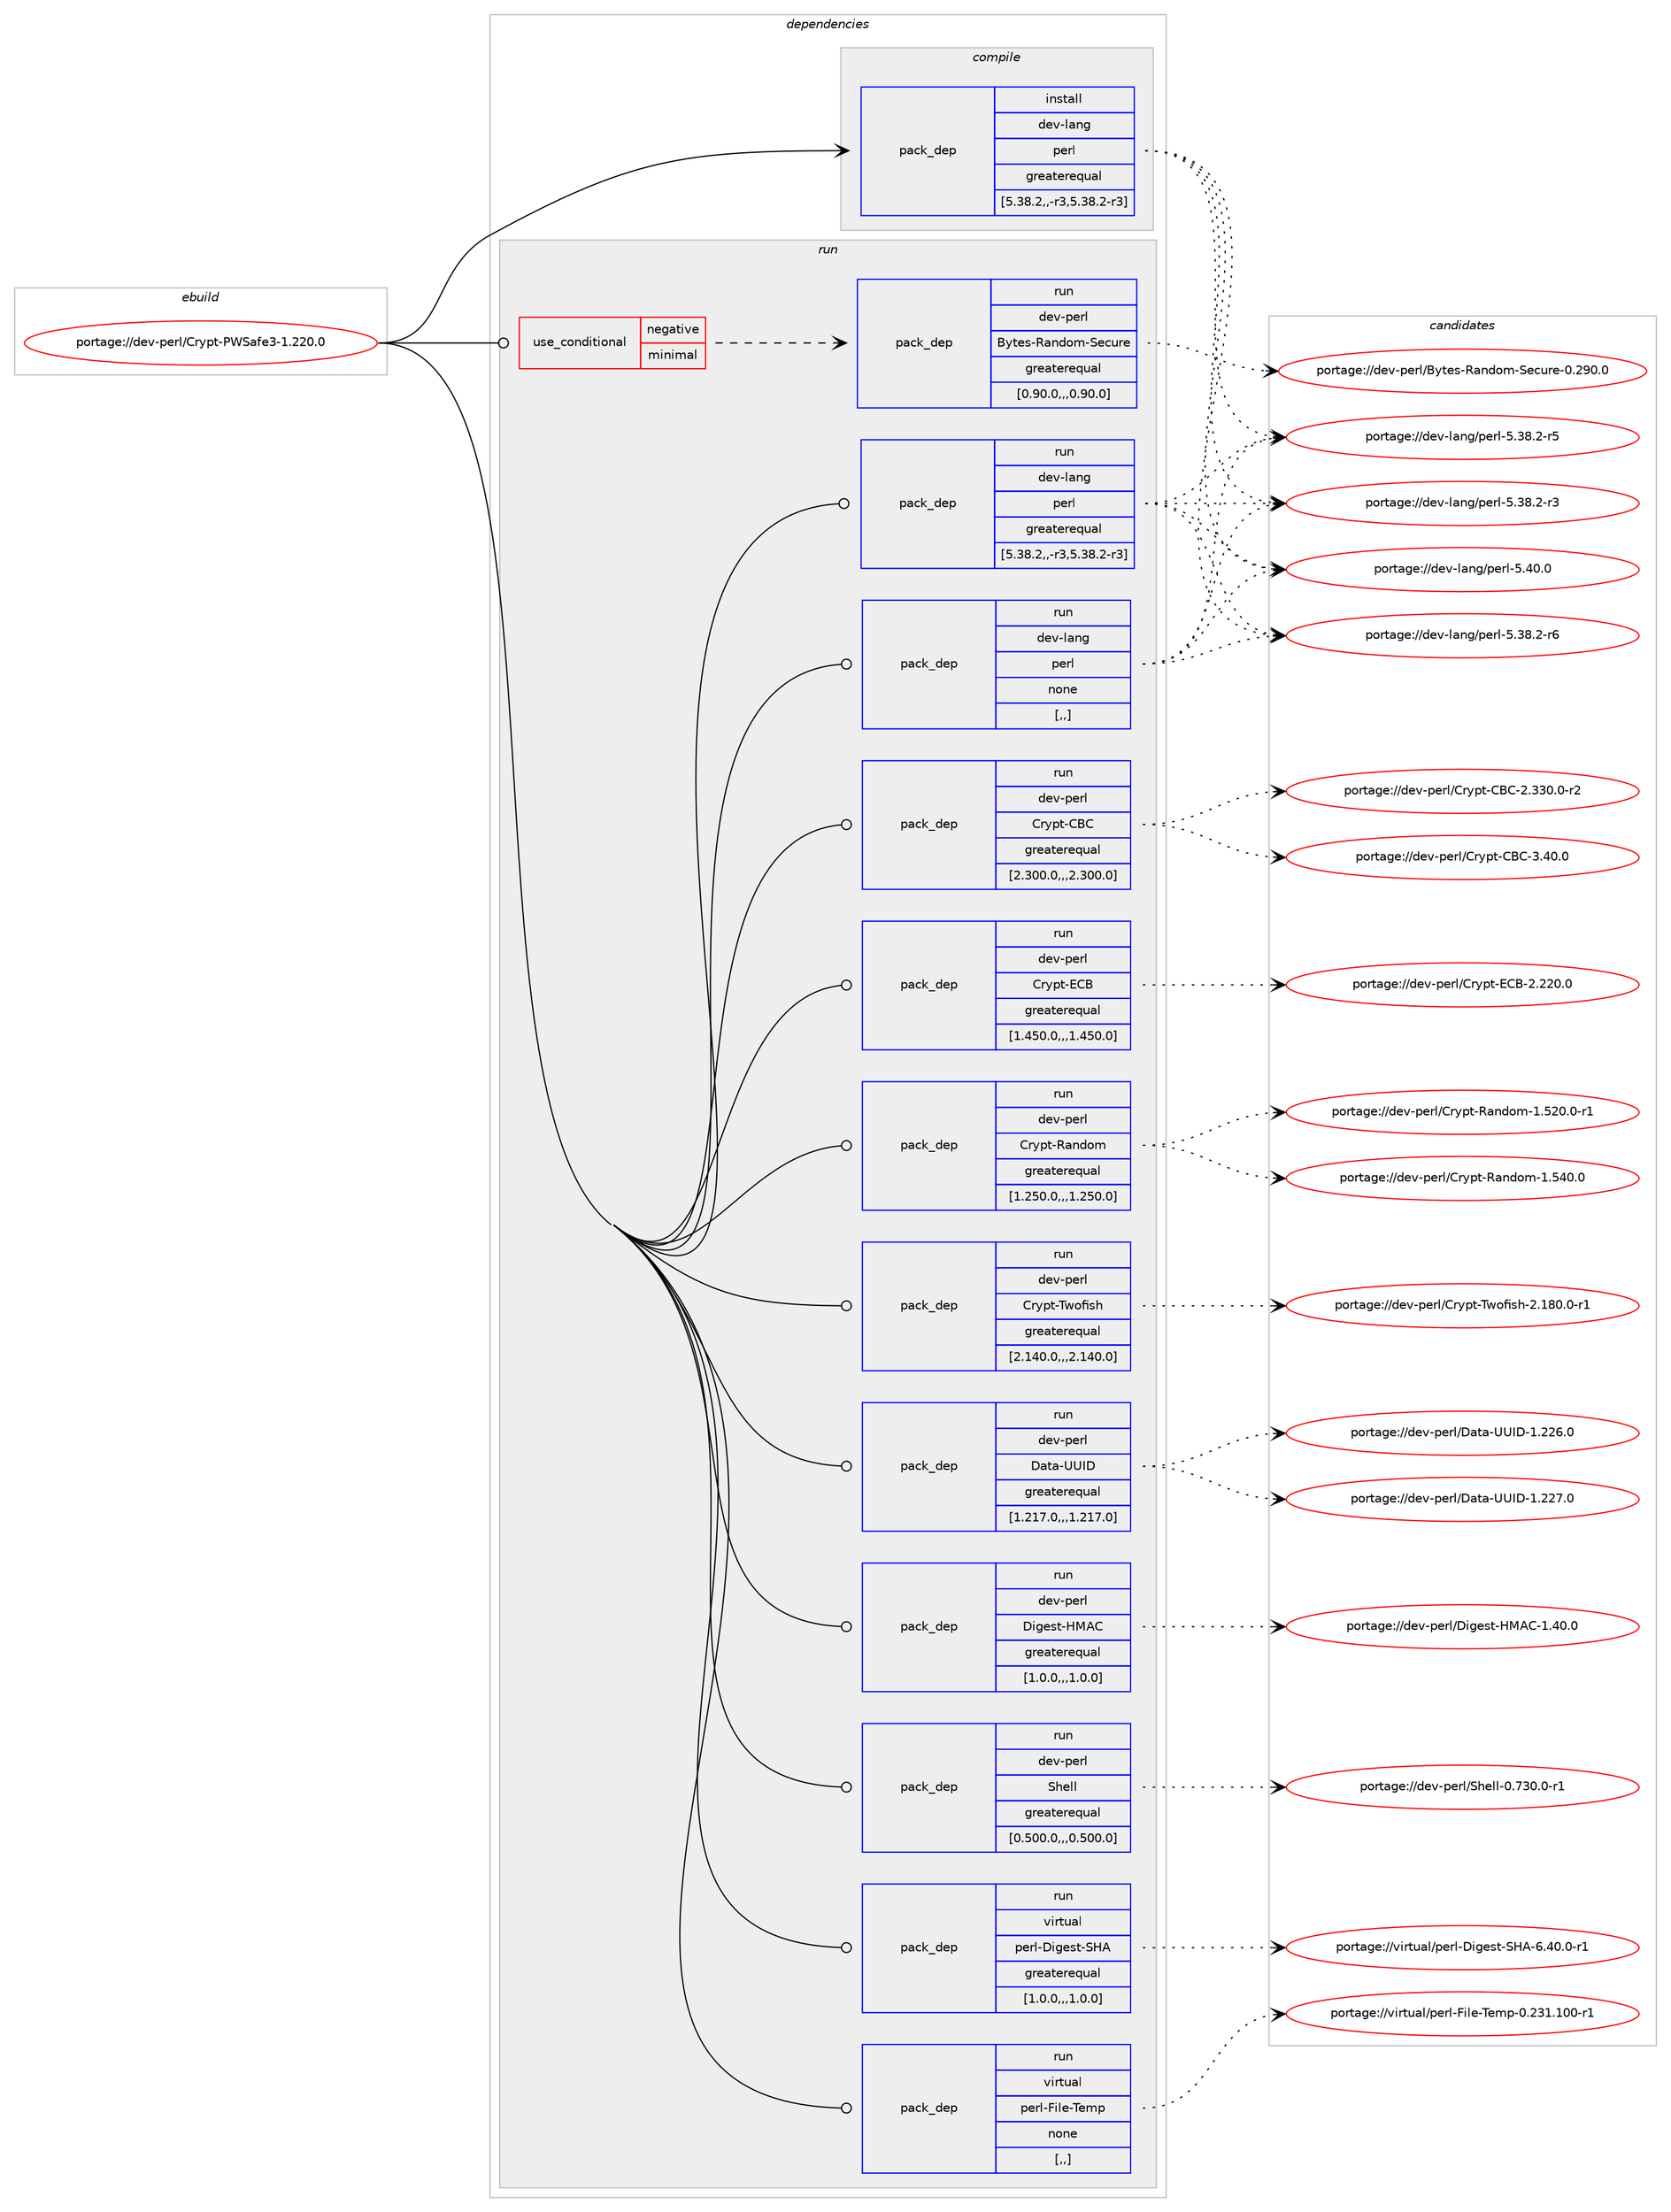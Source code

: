 digraph prolog {

# *************
# Graph options
# *************

newrank=true;
concentrate=true;
compound=true;
graph [rankdir=LR,fontname=Helvetica,fontsize=10,ranksep=1.5];#, ranksep=2.5, nodesep=0.2];
edge  [arrowhead=vee];
node  [fontname=Helvetica,fontsize=10];

# **********
# The ebuild
# **********

subgraph cluster_leftcol {
color=gray;
label=<<i>ebuild</i>>;
id [label="portage://dev-perl/Crypt-PWSafe3-1.220.0", color=red, width=4, href="../dev-perl/Crypt-PWSafe3-1.220.0.svg"];
}

# ****************
# The dependencies
# ****************

subgraph cluster_midcol {
color=gray;
label=<<i>dependencies</i>>;
subgraph cluster_compile {
fillcolor="#eeeeee";
style=filled;
label=<<i>compile</i>>;
subgraph pack96508 {
dependency127479 [label=<<TABLE BORDER="0" CELLBORDER="1" CELLSPACING="0" CELLPADDING="4" WIDTH="220"><TR><TD ROWSPAN="6" CELLPADDING="30">pack_dep</TD></TR><TR><TD WIDTH="110">install</TD></TR><TR><TD>dev-lang</TD></TR><TR><TD>perl</TD></TR><TR><TD>greaterequal</TD></TR><TR><TD>[5.38.2,,-r3,5.38.2-r3]</TD></TR></TABLE>>, shape=none, color=blue];
}
id:e -> dependency127479:w [weight=20,style="solid",arrowhead="vee"];
}
subgraph cluster_compileandrun {
fillcolor="#eeeeee";
style=filled;
label=<<i>compile and run</i>>;
}
subgraph cluster_run {
fillcolor="#eeeeee";
style=filled;
label=<<i>run</i>>;
subgraph cond29767 {
dependency127480 [label=<<TABLE BORDER="0" CELLBORDER="1" CELLSPACING="0" CELLPADDING="4"><TR><TD ROWSPAN="3" CELLPADDING="10">use_conditional</TD></TR><TR><TD>negative</TD></TR><TR><TD>minimal</TD></TR></TABLE>>, shape=none, color=red];
subgraph pack96509 {
dependency127481 [label=<<TABLE BORDER="0" CELLBORDER="1" CELLSPACING="0" CELLPADDING="4" WIDTH="220"><TR><TD ROWSPAN="6" CELLPADDING="30">pack_dep</TD></TR><TR><TD WIDTH="110">run</TD></TR><TR><TD>dev-perl</TD></TR><TR><TD>Bytes-Random-Secure</TD></TR><TR><TD>greaterequal</TD></TR><TR><TD>[0.90.0,,,0.90.0]</TD></TR></TABLE>>, shape=none, color=blue];
}
dependency127480:e -> dependency127481:w [weight=20,style="dashed",arrowhead="vee"];
}
id:e -> dependency127480:w [weight=20,style="solid",arrowhead="odot"];
subgraph pack96510 {
dependency127482 [label=<<TABLE BORDER="0" CELLBORDER="1" CELLSPACING="0" CELLPADDING="4" WIDTH="220"><TR><TD ROWSPAN="6" CELLPADDING="30">pack_dep</TD></TR><TR><TD WIDTH="110">run</TD></TR><TR><TD>dev-lang</TD></TR><TR><TD>perl</TD></TR><TR><TD>greaterequal</TD></TR><TR><TD>[5.38.2,,-r3,5.38.2-r3]</TD></TR></TABLE>>, shape=none, color=blue];
}
id:e -> dependency127482:w [weight=20,style="solid",arrowhead="odot"];
subgraph pack96511 {
dependency127483 [label=<<TABLE BORDER="0" CELLBORDER="1" CELLSPACING="0" CELLPADDING="4" WIDTH="220"><TR><TD ROWSPAN="6" CELLPADDING="30">pack_dep</TD></TR><TR><TD WIDTH="110">run</TD></TR><TR><TD>dev-lang</TD></TR><TR><TD>perl</TD></TR><TR><TD>none</TD></TR><TR><TD>[,,]</TD></TR></TABLE>>, shape=none, color=blue];
}
id:e -> dependency127483:w [weight=20,style="solid",arrowhead="odot"];
subgraph pack96512 {
dependency127484 [label=<<TABLE BORDER="0" CELLBORDER="1" CELLSPACING="0" CELLPADDING="4" WIDTH="220"><TR><TD ROWSPAN="6" CELLPADDING="30">pack_dep</TD></TR><TR><TD WIDTH="110">run</TD></TR><TR><TD>dev-perl</TD></TR><TR><TD>Crypt-CBC</TD></TR><TR><TD>greaterequal</TD></TR><TR><TD>[2.300.0,,,2.300.0]</TD></TR></TABLE>>, shape=none, color=blue];
}
id:e -> dependency127484:w [weight=20,style="solid",arrowhead="odot"];
subgraph pack96513 {
dependency127485 [label=<<TABLE BORDER="0" CELLBORDER="1" CELLSPACING="0" CELLPADDING="4" WIDTH="220"><TR><TD ROWSPAN="6" CELLPADDING="30">pack_dep</TD></TR><TR><TD WIDTH="110">run</TD></TR><TR><TD>dev-perl</TD></TR><TR><TD>Crypt-ECB</TD></TR><TR><TD>greaterequal</TD></TR><TR><TD>[1.450.0,,,1.450.0]</TD></TR></TABLE>>, shape=none, color=blue];
}
id:e -> dependency127485:w [weight=20,style="solid",arrowhead="odot"];
subgraph pack96514 {
dependency127486 [label=<<TABLE BORDER="0" CELLBORDER="1" CELLSPACING="0" CELLPADDING="4" WIDTH="220"><TR><TD ROWSPAN="6" CELLPADDING="30">pack_dep</TD></TR><TR><TD WIDTH="110">run</TD></TR><TR><TD>dev-perl</TD></TR><TR><TD>Crypt-Random</TD></TR><TR><TD>greaterequal</TD></TR><TR><TD>[1.250.0,,,1.250.0]</TD></TR></TABLE>>, shape=none, color=blue];
}
id:e -> dependency127486:w [weight=20,style="solid",arrowhead="odot"];
subgraph pack96515 {
dependency127487 [label=<<TABLE BORDER="0" CELLBORDER="1" CELLSPACING="0" CELLPADDING="4" WIDTH="220"><TR><TD ROWSPAN="6" CELLPADDING="30">pack_dep</TD></TR><TR><TD WIDTH="110">run</TD></TR><TR><TD>dev-perl</TD></TR><TR><TD>Crypt-Twofish</TD></TR><TR><TD>greaterequal</TD></TR><TR><TD>[2.140.0,,,2.140.0]</TD></TR></TABLE>>, shape=none, color=blue];
}
id:e -> dependency127487:w [weight=20,style="solid",arrowhead="odot"];
subgraph pack96516 {
dependency127488 [label=<<TABLE BORDER="0" CELLBORDER="1" CELLSPACING="0" CELLPADDING="4" WIDTH="220"><TR><TD ROWSPAN="6" CELLPADDING="30">pack_dep</TD></TR><TR><TD WIDTH="110">run</TD></TR><TR><TD>dev-perl</TD></TR><TR><TD>Data-UUID</TD></TR><TR><TD>greaterequal</TD></TR><TR><TD>[1.217.0,,,1.217.0]</TD></TR></TABLE>>, shape=none, color=blue];
}
id:e -> dependency127488:w [weight=20,style="solid",arrowhead="odot"];
subgraph pack96517 {
dependency127489 [label=<<TABLE BORDER="0" CELLBORDER="1" CELLSPACING="0" CELLPADDING="4" WIDTH="220"><TR><TD ROWSPAN="6" CELLPADDING="30">pack_dep</TD></TR><TR><TD WIDTH="110">run</TD></TR><TR><TD>dev-perl</TD></TR><TR><TD>Digest-HMAC</TD></TR><TR><TD>greaterequal</TD></TR><TR><TD>[1.0.0,,,1.0.0]</TD></TR></TABLE>>, shape=none, color=blue];
}
id:e -> dependency127489:w [weight=20,style="solid",arrowhead="odot"];
subgraph pack96518 {
dependency127490 [label=<<TABLE BORDER="0" CELLBORDER="1" CELLSPACING="0" CELLPADDING="4" WIDTH="220"><TR><TD ROWSPAN="6" CELLPADDING="30">pack_dep</TD></TR><TR><TD WIDTH="110">run</TD></TR><TR><TD>dev-perl</TD></TR><TR><TD>Shell</TD></TR><TR><TD>greaterequal</TD></TR><TR><TD>[0.500.0,,,0.500.0]</TD></TR></TABLE>>, shape=none, color=blue];
}
id:e -> dependency127490:w [weight=20,style="solid",arrowhead="odot"];
subgraph pack96519 {
dependency127491 [label=<<TABLE BORDER="0" CELLBORDER="1" CELLSPACING="0" CELLPADDING="4" WIDTH="220"><TR><TD ROWSPAN="6" CELLPADDING="30">pack_dep</TD></TR><TR><TD WIDTH="110">run</TD></TR><TR><TD>virtual</TD></TR><TR><TD>perl-Digest-SHA</TD></TR><TR><TD>greaterequal</TD></TR><TR><TD>[1.0.0,,,1.0.0]</TD></TR></TABLE>>, shape=none, color=blue];
}
id:e -> dependency127491:w [weight=20,style="solid",arrowhead="odot"];
subgraph pack96520 {
dependency127492 [label=<<TABLE BORDER="0" CELLBORDER="1" CELLSPACING="0" CELLPADDING="4" WIDTH="220"><TR><TD ROWSPAN="6" CELLPADDING="30">pack_dep</TD></TR><TR><TD WIDTH="110">run</TD></TR><TR><TD>virtual</TD></TR><TR><TD>perl-File-Temp</TD></TR><TR><TD>none</TD></TR><TR><TD>[,,]</TD></TR></TABLE>>, shape=none, color=blue];
}
id:e -> dependency127492:w [weight=20,style="solid",arrowhead="odot"];
}
}

# **************
# The candidates
# **************

subgraph cluster_choices {
rank=same;
color=gray;
label=<<i>candidates</i>>;

subgraph choice96508 {
color=black;
nodesep=1;
choice10010111845108971101034711210111410845534652484648 [label="portage://dev-lang/perl-5.40.0", color=red, width=4,href="../dev-lang/perl-5.40.0.svg"];
choice100101118451089711010347112101114108455346515646504511454 [label="portage://dev-lang/perl-5.38.2-r6", color=red, width=4,href="../dev-lang/perl-5.38.2-r6.svg"];
choice100101118451089711010347112101114108455346515646504511453 [label="portage://dev-lang/perl-5.38.2-r5", color=red, width=4,href="../dev-lang/perl-5.38.2-r5.svg"];
choice100101118451089711010347112101114108455346515646504511451 [label="portage://dev-lang/perl-5.38.2-r3", color=red, width=4,href="../dev-lang/perl-5.38.2-r3.svg"];
dependency127479:e -> choice10010111845108971101034711210111410845534652484648:w [style=dotted,weight="100"];
dependency127479:e -> choice100101118451089711010347112101114108455346515646504511454:w [style=dotted,weight="100"];
dependency127479:e -> choice100101118451089711010347112101114108455346515646504511453:w [style=dotted,weight="100"];
dependency127479:e -> choice100101118451089711010347112101114108455346515646504511451:w [style=dotted,weight="100"];
}
subgraph choice96509 {
color=black;
nodesep=1;
choice1001011184511210111410847661211161011154582971101001111094583101991171141014548465057484648 [label="portage://dev-perl/Bytes-Random-Secure-0.290.0", color=red, width=4,href="../dev-perl/Bytes-Random-Secure-0.290.0.svg"];
dependency127481:e -> choice1001011184511210111410847661211161011154582971101001111094583101991171141014548465057484648:w [style=dotted,weight="100"];
}
subgraph choice96510 {
color=black;
nodesep=1;
choice10010111845108971101034711210111410845534652484648 [label="portage://dev-lang/perl-5.40.0", color=red, width=4,href="../dev-lang/perl-5.40.0.svg"];
choice100101118451089711010347112101114108455346515646504511454 [label="portage://dev-lang/perl-5.38.2-r6", color=red, width=4,href="../dev-lang/perl-5.38.2-r6.svg"];
choice100101118451089711010347112101114108455346515646504511453 [label="portage://dev-lang/perl-5.38.2-r5", color=red, width=4,href="../dev-lang/perl-5.38.2-r5.svg"];
choice100101118451089711010347112101114108455346515646504511451 [label="portage://dev-lang/perl-5.38.2-r3", color=red, width=4,href="../dev-lang/perl-5.38.2-r3.svg"];
dependency127482:e -> choice10010111845108971101034711210111410845534652484648:w [style=dotted,weight="100"];
dependency127482:e -> choice100101118451089711010347112101114108455346515646504511454:w [style=dotted,weight="100"];
dependency127482:e -> choice100101118451089711010347112101114108455346515646504511453:w [style=dotted,weight="100"];
dependency127482:e -> choice100101118451089711010347112101114108455346515646504511451:w [style=dotted,weight="100"];
}
subgraph choice96511 {
color=black;
nodesep=1;
choice10010111845108971101034711210111410845534652484648 [label="portage://dev-lang/perl-5.40.0", color=red, width=4,href="../dev-lang/perl-5.40.0.svg"];
choice100101118451089711010347112101114108455346515646504511454 [label="portage://dev-lang/perl-5.38.2-r6", color=red, width=4,href="../dev-lang/perl-5.38.2-r6.svg"];
choice100101118451089711010347112101114108455346515646504511453 [label="portage://dev-lang/perl-5.38.2-r5", color=red, width=4,href="../dev-lang/perl-5.38.2-r5.svg"];
choice100101118451089711010347112101114108455346515646504511451 [label="portage://dev-lang/perl-5.38.2-r3", color=red, width=4,href="../dev-lang/perl-5.38.2-r3.svg"];
dependency127483:e -> choice10010111845108971101034711210111410845534652484648:w [style=dotted,weight="100"];
dependency127483:e -> choice100101118451089711010347112101114108455346515646504511454:w [style=dotted,weight="100"];
dependency127483:e -> choice100101118451089711010347112101114108455346515646504511453:w [style=dotted,weight="100"];
dependency127483:e -> choice100101118451089711010347112101114108455346515646504511451:w [style=dotted,weight="100"];
}
subgraph choice96512 {
color=black;
nodesep=1;
choice1001011184511210111410847671141211121164567666745514652484648 [label="portage://dev-perl/Crypt-CBC-3.40.0", color=red, width=4,href="../dev-perl/Crypt-CBC-3.40.0.svg"];
choice1001011184511210111410847671141211121164567666745504651514846484511450 [label="portage://dev-perl/Crypt-CBC-2.330.0-r2", color=red, width=4,href="../dev-perl/Crypt-CBC-2.330.0-r2.svg"];
dependency127484:e -> choice1001011184511210111410847671141211121164567666745514652484648:w [style=dotted,weight="100"];
dependency127484:e -> choice1001011184511210111410847671141211121164567666745504651514846484511450:w [style=dotted,weight="100"];
}
subgraph choice96513 {
color=black;
nodesep=1;
choice100101118451121011141084767114121112116456967664550465050484648 [label="portage://dev-perl/Crypt-ECB-2.220.0", color=red, width=4,href="../dev-perl/Crypt-ECB-2.220.0.svg"];
dependency127485:e -> choice100101118451121011141084767114121112116456967664550465050484648:w [style=dotted,weight="100"];
}
subgraph choice96514 {
color=black;
nodesep=1;
choice1001011184511210111410847671141211121164582971101001111094549465352484648 [label="portage://dev-perl/Crypt-Random-1.540.0", color=red, width=4,href="../dev-perl/Crypt-Random-1.540.0.svg"];
choice10010111845112101114108476711412111211645829711010011110945494653504846484511449 [label="portage://dev-perl/Crypt-Random-1.520.0-r1", color=red, width=4,href="../dev-perl/Crypt-Random-1.520.0-r1.svg"];
dependency127486:e -> choice1001011184511210111410847671141211121164582971101001111094549465352484648:w [style=dotted,weight="100"];
dependency127486:e -> choice10010111845112101114108476711412111211645829711010011110945494653504846484511449:w [style=dotted,weight="100"];
}
subgraph choice96515 {
color=black;
nodesep=1;
choice100101118451121011141084767114121112116458411911110210511510445504649564846484511449 [label="portage://dev-perl/Crypt-Twofish-2.180.0-r1", color=red, width=4,href="../dev-perl/Crypt-Twofish-2.180.0-r1.svg"];
dependency127487:e -> choice100101118451121011141084767114121112116458411911110210511510445504649564846484511449:w [style=dotted,weight="100"];
}
subgraph choice96516 {
color=black;
nodesep=1;
choice100101118451121011141084768971169745858573684549465050554648 [label="portage://dev-perl/Data-UUID-1.227.0", color=red, width=4,href="../dev-perl/Data-UUID-1.227.0.svg"];
choice100101118451121011141084768971169745858573684549465050544648 [label="portage://dev-perl/Data-UUID-1.226.0", color=red, width=4,href="../dev-perl/Data-UUID-1.226.0.svg"];
dependency127488:e -> choice100101118451121011141084768971169745858573684549465050554648:w [style=dotted,weight="100"];
dependency127488:e -> choice100101118451121011141084768971169745858573684549465050544648:w [style=dotted,weight="100"];
}
subgraph choice96517 {
color=black;
nodesep=1;
choice100101118451121011141084768105103101115116457277656745494652484648 [label="portage://dev-perl/Digest-HMAC-1.40.0", color=red, width=4,href="../dev-perl/Digest-HMAC-1.40.0.svg"];
dependency127489:e -> choice100101118451121011141084768105103101115116457277656745494652484648:w [style=dotted,weight="100"];
}
subgraph choice96518 {
color=black;
nodesep=1;
choice10010111845112101114108478310410110810845484655514846484511449 [label="portage://dev-perl/Shell-0.730.0-r1", color=red, width=4,href="../dev-perl/Shell-0.730.0-r1.svg"];
dependency127490:e -> choice10010111845112101114108478310410110810845484655514846484511449:w [style=dotted,weight="100"];
}
subgraph choice96519 {
color=black;
nodesep=1;
choice1181051141161179710847112101114108456810510310111511645837265455446524846484511449 [label="portage://virtual/perl-Digest-SHA-6.40.0-r1", color=red, width=4,href="../virtual/perl-Digest-SHA-6.40.0-r1.svg"];
dependency127491:e -> choice1181051141161179710847112101114108456810510310111511645837265455446524846484511449:w [style=dotted,weight="100"];
}
subgraph choice96520 {
color=black;
nodesep=1;
choice118105114116117971084711210111410845701051081014584101109112454846505149464948484511449 [label="portage://virtual/perl-File-Temp-0.231.100-r1", color=red, width=4,href="../virtual/perl-File-Temp-0.231.100-r1.svg"];
dependency127492:e -> choice118105114116117971084711210111410845701051081014584101109112454846505149464948484511449:w [style=dotted,weight="100"];
}
}

}
